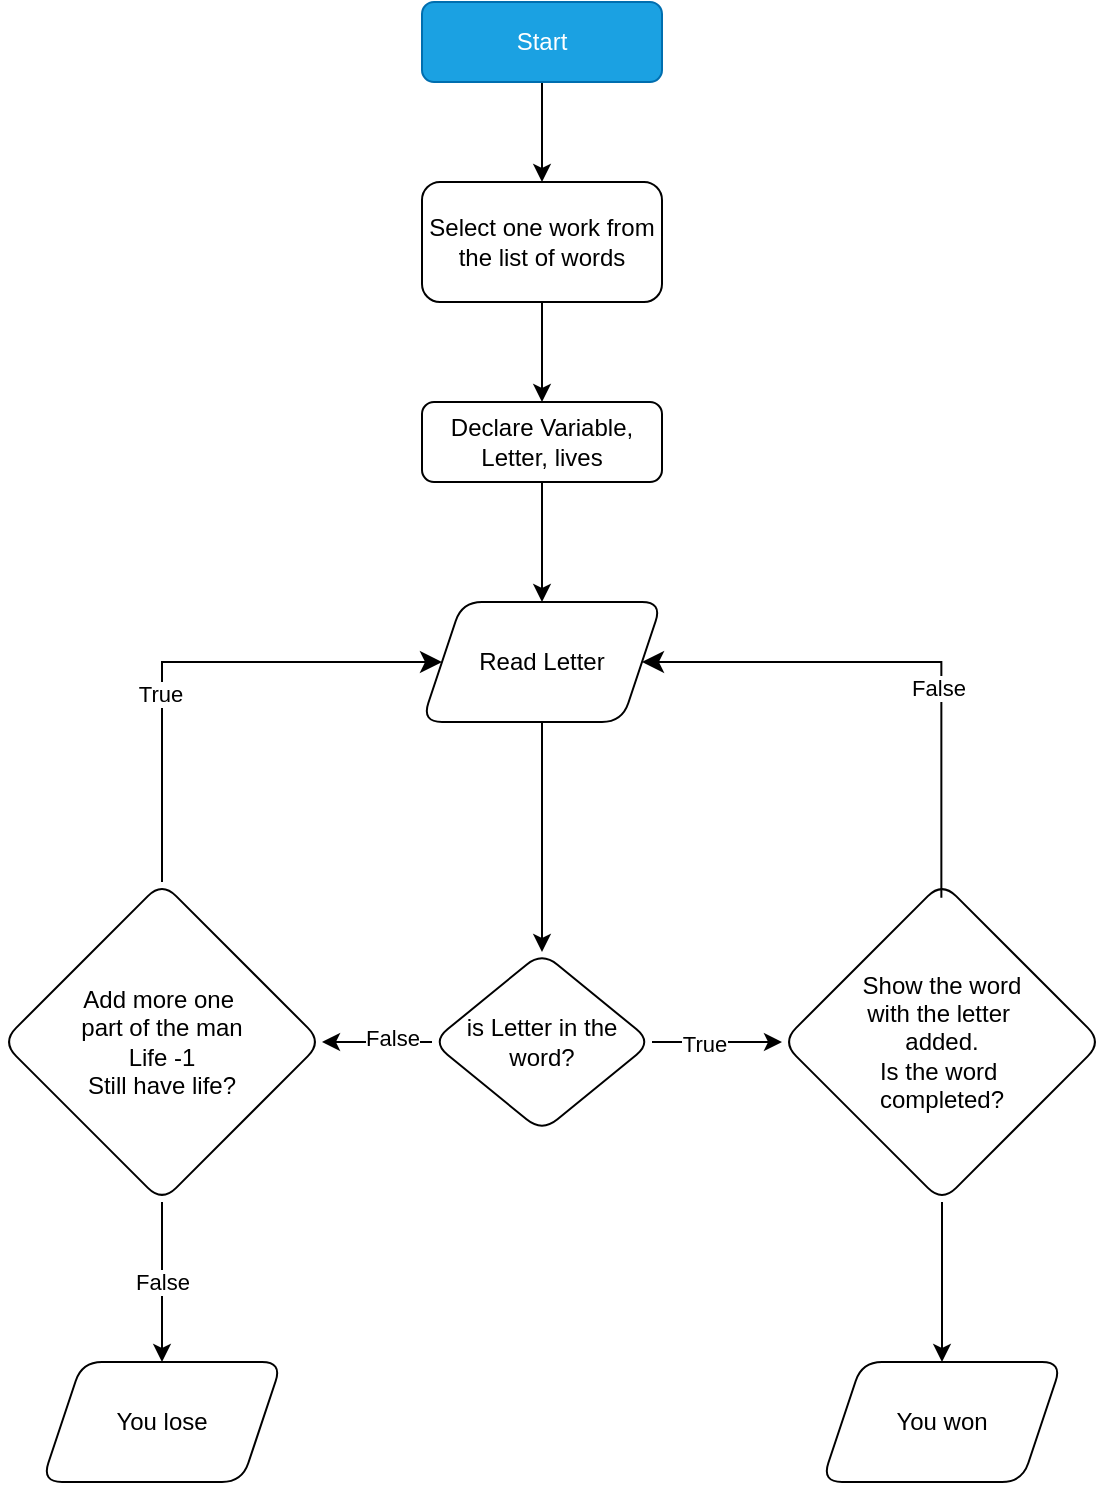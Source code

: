 <mxfile>
    <diagram name="Page-1" id="zgPM7gteZOa85ShXtozd">
        <mxGraphModel dx="845" dy="772" grid="1" gridSize="10" guides="1" tooltips="1" connect="1" arrows="1" fold="1" page="1" pageScale="1" pageWidth="827" pageHeight="1169" math="0" shadow="0">
            <root>
                <mxCell id="0"/>
                <mxCell id="1" parent="0"/>
                <mxCell id="y4FErGMZdrNjEpd-4QFK-19" style="edgeStyle=orthogonalEdgeStyle;rounded=0;orthogonalLoop=1;jettySize=auto;html=1;" parent="1" source="y4FErGMZdrNjEpd-4QFK-3" target="y4FErGMZdrNjEpd-4QFK-18" edge="1">
                    <mxGeometry relative="1" as="geometry"/>
                </mxCell>
                <mxCell id="y4FErGMZdrNjEpd-4QFK-3" value="Start" style="rounded=1;whiteSpace=wrap;html=1;fillColor=#1ba1e2;fontColor=#ffffff;strokeColor=#006EAF;" parent="1" vertex="1">
                    <mxGeometry x="340" y="30" width="120" height="40" as="geometry"/>
                </mxCell>
                <mxCell id="y4FErGMZdrNjEpd-4QFK-7" value="" style="edgeStyle=orthogonalEdgeStyle;rounded=0;orthogonalLoop=1;jettySize=auto;html=1;" parent="1" source="y4FErGMZdrNjEpd-4QFK-4" target="y4FErGMZdrNjEpd-4QFK-6" edge="1">
                    <mxGeometry relative="1" as="geometry"/>
                </mxCell>
                <mxCell id="y4FErGMZdrNjEpd-4QFK-4" value="Declare Variable, Letter, lives" style="whiteSpace=wrap;html=1;rounded=1;" parent="1" vertex="1">
                    <mxGeometry x="340" y="230" width="120" height="40" as="geometry"/>
                </mxCell>
                <mxCell id="y4FErGMZdrNjEpd-4QFK-9" value="" style="edgeStyle=orthogonalEdgeStyle;rounded=0;orthogonalLoop=1;jettySize=auto;html=1;" parent="1" source="y4FErGMZdrNjEpd-4QFK-6" target="y4FErGMZdrNjEpd-4QFK-8" edge="1">
                    <mxGeometry relative="1" as="geometry"/>
                </mxCell>
                <mxCell id="y4FErGMZdrNjEpd-4QFK-6" value="Read Letter" style="shape=parallelogram;perimeter=parallelogramPerimeter;whiteSpace=wrap;html=1;fixedSize=1;rounded=1;" parent="1" vertex="1">
                    <mxGeometry x="340" y="330" width="120" height="60" as="geometry"/>
                </mxCell>
                <mxCell id="y4FErGMZdrNjEpd-4QFK-11" value="" style="edgeStyle=orthogonalEdgeStyle;rounded=0;orthogonalLoop=1;jettySize=auto;html=1;" parent="1" source="y4FErGMZdrNjEpd-4QFK-8" target="y4FErGMZdrNjEpd-4QFK-10" edge="1">
                    <mxGeometry relative="1" as="geometry"/>
                </mxCell>
                <mxCell id="y4FErGMZdrNjEpd-4QFK-12" value="True" style="edgeLabel;html=1;align=center;verticalAlign=middle;resizable=0;points=[];" parent="y4FErGMZdrNjEpd-4QFK-11" vertex="1" connectable="0">
                    <mxGeometry x="-0.216" y="-1" relative="1" as="geometry">
                        <mxPoint as="offset"/>
                    </mxGeometry>
                </mxCell>
                <mxCell id="y4FErGMZdrNjEpd-4QFK-14" value="" style="edgeStyle=orthogonalEdgeStyle;rounded=0;orthogonalLoop=1;jettySize=auto;html=1;" parent="1" source="y4FErGMZdrNjEpd-4QFK-8" target="y4FErGMZdrNjEpd-4QFK-13" edge="1">
                    <mxGeometry relative="1" as="geometry"/>
                </mxCell>
                <mxCell id="y4FErGMZdrNjEpd-4QFK-15" value="False" style="edgeLabel;html=1;align=center;verticalAlign=middle;resizable=0;points=[];" parent="y4FErGMZdrNjEpd-4QFK-14" vertex="1" connectable="0">
                    <mxGeometry x="-0.26" y="-2" relative="1" as="geometry">
                        <mxPoint as="offset"/>
                    </mxGeometry>
                </mxCell>
                <mxCell id="y4FErGMZdrNjEpd-4QFK-8" value="is Letter in the word?" style="rhombus;whiteSpace=wrap;html=1;rounded=1;" parent="1" vertex="1">
                    <mxGeometry x="345" y="505" width="110" height="90" as="geometry"/>
                </mxCell>
                <mxCell id="8" value="" style="edgeStyle=none;html=1;" edge="1" parent="1" source="y4FErGMZdrNjEpd-4QFK-10" target="7">
                    <mxGeometry relative="1" as="geometry"/>
                </mxCell>
                <mxCell id="y4FErGMZdrNjEpd-4QFK-10" value="Show the word&lt;div&gt;with the letter&amp;nbsp;&lt;/div&gt;&lt;div&gt;added.&lt;/div&gt;&lt;div&gt;Is the word&amp;nbsp;&lt;/div&gt;&lt;div&gt;completed?&lt;/div&gt;" style="rhombus;whiteSpace=wrap;html=1;rounded=1;" parent="1" vertex="1">
                    <mxGeometry x="520" y="470" width="160" height="160" as="geometry"/>
                </mxCell>
                <mxCell id="6" value="False" style="edgeStyle=none;html=1;" edge="1" parent="1" source="y4FErGMZdrNjEpd-4QFK-13" target="5">
                    <mxGeometry relative="1" as="geometry"/>
                </mxCell>
                <mxCell id="y4FErGMZdrNjEpd-4QFK-13" value="Add more one&amp;nbsp;&lt;div&gt;part of the man&lt;/div&gt;&lt;div&gt;Life -1&lt;/div&gt;&lt;div&gt;Still have life?&lt;/div&gt;" style="rhombus;whiteSpace=wrap;html=1;rounded=1;" parent="1" vertex="1">
                    <mxGeometry x="130" y="470" width="160" height="160" as="geometry"/>
                </mxCell>
                <mxCell id="y4FErGMZdrNjEpd-4QFK-21" style="edgeStyle=orthogonalEdgeStyle;rounded=0;orthogonalLoop=1;jettySize=auto;html=1;entryX=0.5;entryY=0;entryDx=0;entryDy=0;" parent="1" source="y4FErGMZdrNjEpd-4QFK-18" target="y4FErGMZdrNjEpd-4QFK-4" edge="1">
                    <mxGeometry relative="1" as="geometry"/>
                </mxCell>
                <mxCell id="y4FErGMZdrNjEpd-4QFK-18" value="Select one work from the list of words" style="rounded=1;whiteSpace=wrap;html=1;" parent="1" vertex="1">
                    <mxGeometry x="340" y="120" width="120" height="60" as="geometry"/>
                </mxCell>
                <mxCell id="y4FErGMZdrNjEpd-4QFK-40" value="" style="edgeStyle=elbowEdgeStyle;elbow=vertical;endArrow=classic;html=1;curved=0;rounded=0;endSize=8;startSize=8;exitX=0.498;exitY=0.049;exitDx=0;exitDy=0;exitPerimeter=0;" parent="1" source="y4FErGMZdrNjEpd-4QFK-10" target="y4FErGMZdrNjEpd-4QFK-6" edge="1">
                    <mxGeometry width="50" height="50" relative="1" as="geometry">
                        <mxPoint x="620" y="540" as="sourcePoint"/>
                        <mxPoint x="430" y="370" as="targetPoint"/>
                        <Array as="points">
                            <mxPoint x="560" y="360"/>
                        </Array>
                    </mxGeometry>
                </mxCell>
                <mxCell id="y4FErGMZdrNjEpd-4QFK-41" value="False" style="edgeLabel;html=1;align=center;verticalAlign=middle;resizable=0;points=[];" parent="y4FErGMZdrNjEpd-4QFK-40" vertex="1" connectable="0">
                    <mxGeometry x="-0.215" y="2" relative="1" as="geometry">
                        <mxPoint as="offset"/>
                    </mxGeometry>
                </mxCell>
                <mxCell id="3" value="" style="edgeStyle=elbowEdgeStyle;elbow=horizontal;endArrow=classic;html=1;curved=0;rounded=0;endSize=8;startSize=8;exitX=0.5;exitY=0;exitDx=0;exitDy=0;entryX=0;entryY=0.5;entryDx=0;entryDy=0;" edge="1" parent="1" source="y4FErGMZdrNjEpd-4QFK-13" target="y4FErGMZdrNjEpd-4QFK-6">
                    <mxGeometry width="50" height="50" relative="1" as="geometry">
                        <mxPoint x="420" y="350" as="sourcePoint"/>
                        <mxPoint x="210" y="370" as="targetPoint"/>
                        <Array as="points">
                            <mxPoint x="210" y="380"/>
                            <mxPoint x="210" y="460"/>
                        </Array>
                    </mxGeometry>
                </mxCell>
                <mxCell id="4" value="True" style="edgeLabel;html=1;align=center;verticalAlign=middle;resizable=0;points=[];" vertex="1" connectable="0" parent="3">
                    <mxGeometry x="-0.25" y="1" relative="1" as="geometry">
                        <mxPoint as="offset"/>
                    </mxGeometry>
                </mxCell>
                <mxCell id="5" value="You lose" style="shape=parallelogram;perimeter=parallelogramPerimeter;whiteSpace=wrap;html=1;fixedSize=1;rounded=1;" vertex="1" parent="1">
                    <mxGeometry x="150" y="710" width="120" height="60" as="geometry"/>
                </mxCell>
                <mxCell id="7" value="You won" style="shape=parallelogram;perimeter=parallelogramPerimeter;whiteSpace=wrap;html=1;fixedSize=1;rounded=1;" vertex="1" parent="1">
                    <mxGeometry x="540" y="710" width="120" height="60" as="geometry"/>
                </mxCell>
            </root>
        </mxGraphModel>
    </diagram>
</mxfile>